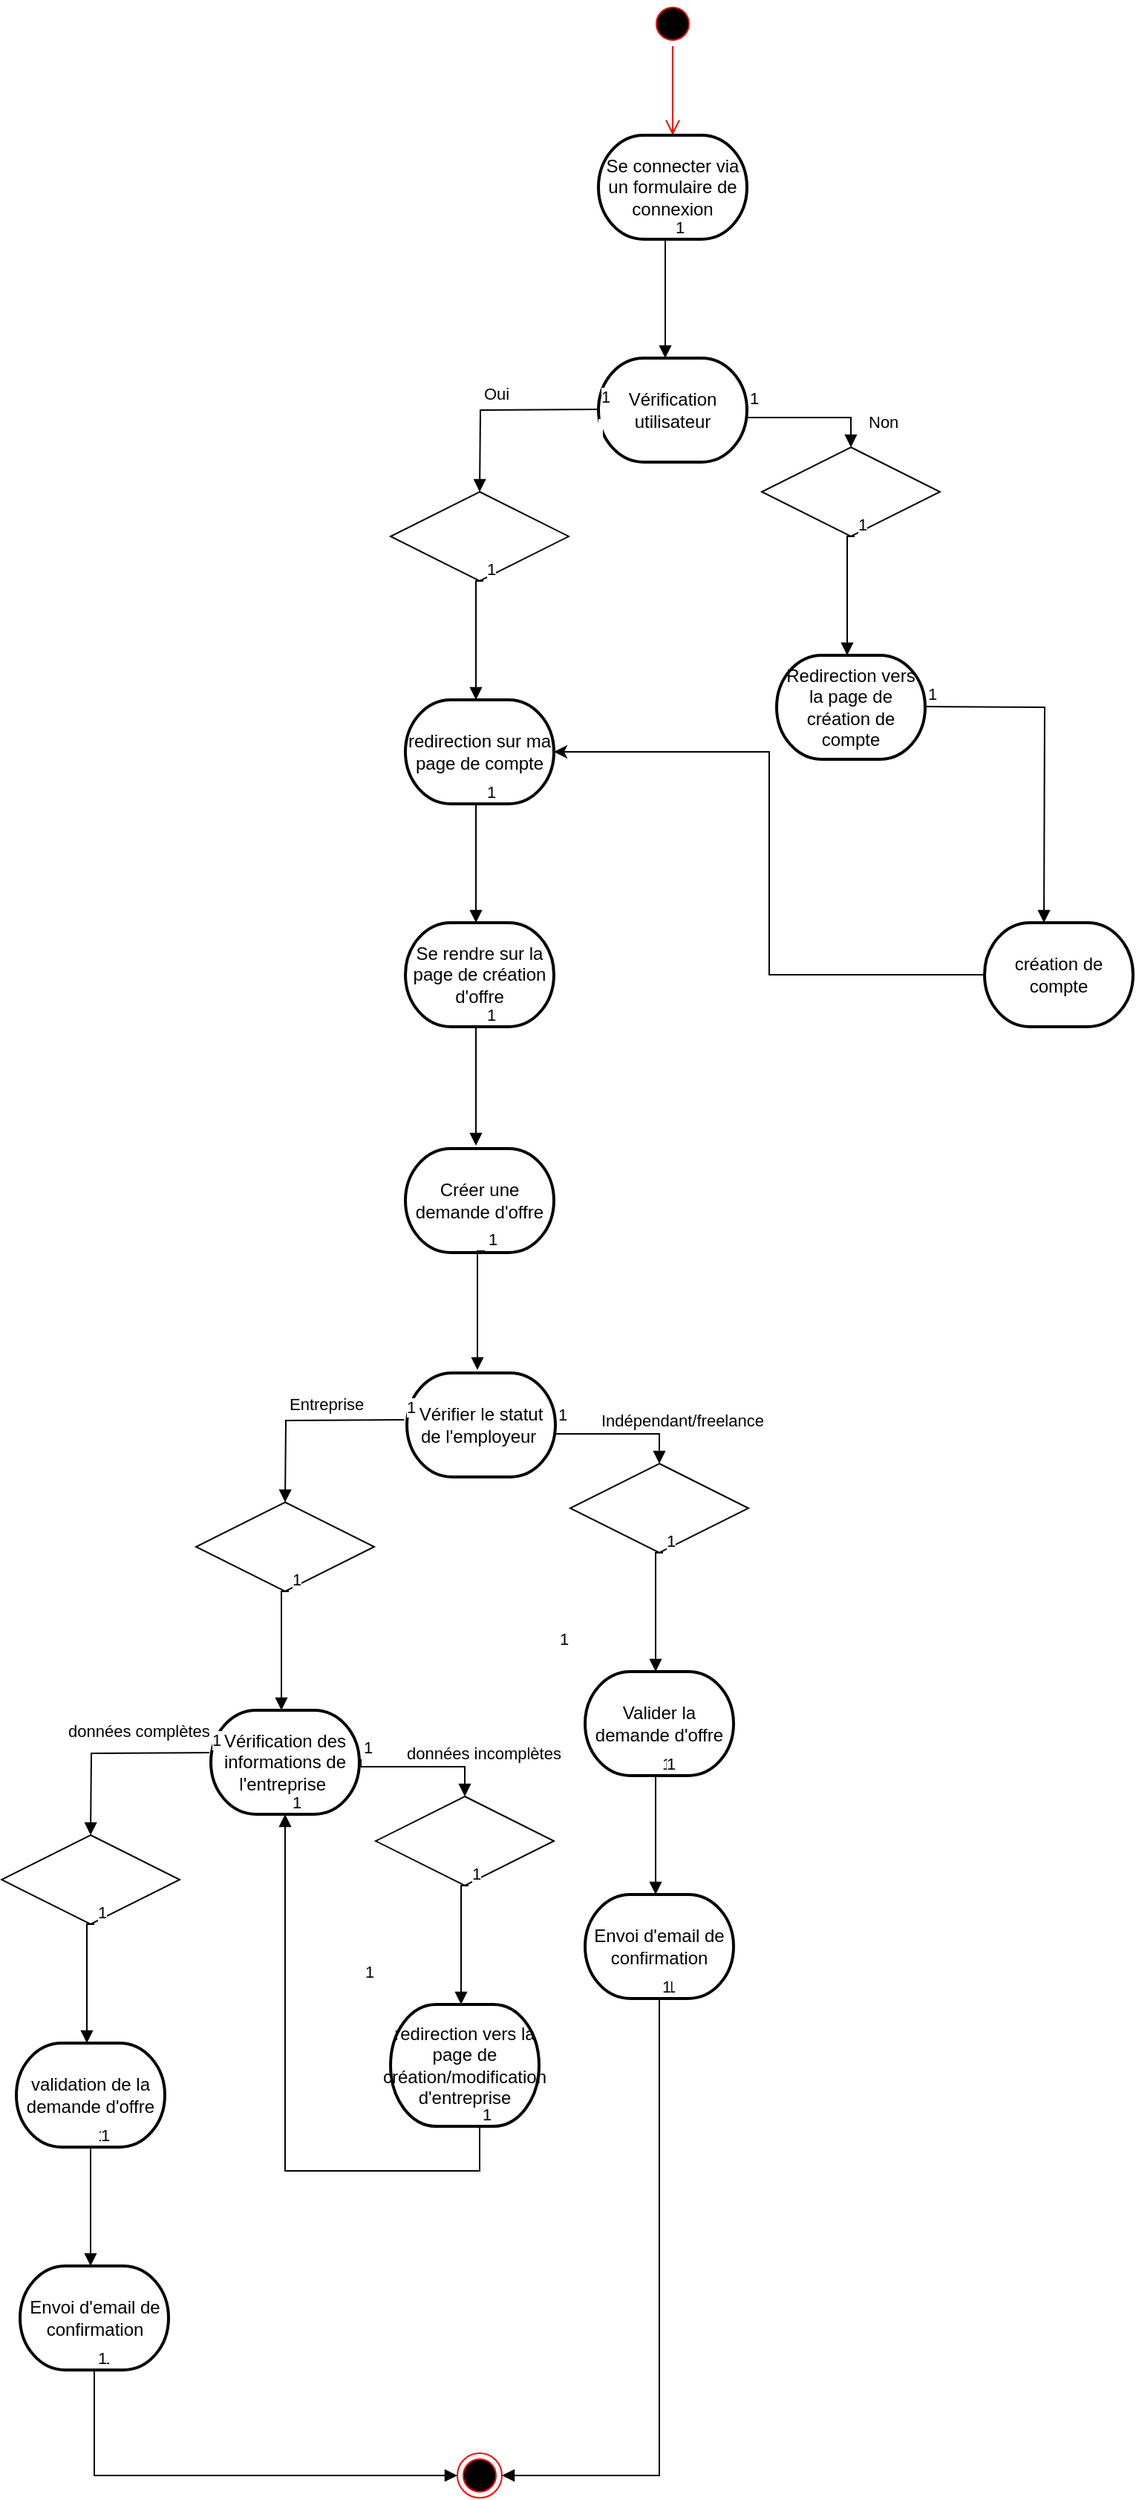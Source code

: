 <mxfile version="17.4.6" type="github">
  <diagram id="8yv8x4xLdOjy9bAiMFpc" name="Page-1">
    <mxGraphModel dx="1490" dy="581" grid="1" gridSize="10" guides="1" tooltips="1" connect="1" arrows="1" fold="1" page="1" pageScale="1" pageWidth="1169" pageHeight="1654" math="0" shadow="0">
      <root>
        <mxCell id="0" />
        <mxCell id="1" parent="0" />
        <mxCell id="VKPEJCzh6WlOgu4LDUzR-1" value="" style="ellipse;html=1;shape=startState;fillColor=#000000;strokeColor=#ff0000;" vertex="1" parent="1">
          <mxGeometry x="485" y="20" width="30" height="30" as="geometry" />
        </mxCell>
        <mxCell id="VKPEJCzh6WlOgu4LDUzR-2" value="" style="edgeStyle=orthogonalEdgeStyle;html=1;verticalAlign=bottom;endArrow=open;endSize=8;strokeColor=#ff0000;rounded=0;entryX=0.5;entryY=0;entryDx=0;entryDy=0;entryPerimeter=0;" edge="1" source="VKPEJCzh6WlOgu4LDUzR-1" parent="1" target="VKPEJCzh6WlOgu4LDUzR-4">
          <mxGeometry relative="1" as="geometry">
            <mxPoint x="485" y="110" as="targetPoint" />
          </mxGeometry>
        </mxCell>
        <mxCell id="VKPEJCzh6WlOgu4LDUzR-4" value="Se connecter via un formulaire de connexion" style="strokeWidth=2;html=1;shape=mxgraph.flowchart.terminator;whiteSpace=wrap;" vertex="1" parent="1">
          <mxGeometry x="450" y="110" width="100" height="70" as="geometry" />
        </mxCell>
        <mxCell id="VKPEJCzh6WlOgu4LDUzR-8" value="Vérification utilisateur" style="strokeWidth=2;html=1;shape=mxgraph.flowchart.terminator;whiteSpace=wrap;" vertex="1" parent="1">
          <mxGeometry x="450" y="260" width="100" height="70" as="geometry" />
        </mxCell>
        <mxCell id="VKPEJCzh6WlOgu4LDUzR-10" value="&amp;nbsp;" style="endArrow=block;endFill=1;html=1;edgeStyle=orthogonalEdgeStyle;align=left;verticalAlign=top;rounded=0;exitX=1;exitY=0.5;exitDx=0;exitDy=0;exitPerimeter=0;" edge="1" parent="1" source="VKPEJCzh6WlOgu4LDUzR-8" target="VKPEJCzh6WlOgu4LDUzR-12">
          <mxGeometry x="-1" y="-87" relative="1" as="geometry">
            <mxPoint x="560" y="285" as="sourcePoint" />
            <mxPoint x="620" y="350" as="targetPoint" />
            <Array as="points">
              <mxPoint x="550" y="300" />
              <mxPoint x="620" y="300" />
            </Array>
            <mxPoint x="-15" y="-1" as="offset" />
          </mxGeometry>
        </mxCell>
        <mxCell id="VKPEJCzh6WlOgu4LDUzR-11" value="1" style="edgeLabel;resizable=0;html=1;align=left;verticalAlign=bottom;" connectable="0" vertex="1" parent="VKPEJCzh6WlOgu4LDUzR-10">
          <mxGeometry x="-1" relative="1" as="geometry" />
        </mxCell>
        <mxCell id="VKPEJCzh6WlOgu4LDUzR-12" value="" style="shape=rhombus;perimeter=rhombusPerimeter;whiteSpace=wrap;html=1;align=center;" vertex="1" parent="1">
          <mxGeometry x="560" y="320" width="120" height="60" as="geometry" />
        </mxCell>
        <mxCell id="VKPEJCzh6WlOgu4LDUzR-14" value="Non" style="endArrow=block;endFill=1;html=1;edgeStyle=orthogonalEdgeStyle;align=left;verticalAlign=top;rounded=0;" edge="1" parent="1">
          <mxGeometry x="1" y="138" relative="1" as="geometry">
            <mxPoint x="500" y="180" as="sourcePoint" />
            <mxPoint x="495" y="260" as="targetPoint" />
            <Array as="points">
              <mxPoint x="495" y="180" />
            </Array>
            <mxPoint x="-3" y="30" as="offset" />
          </mxGeometry>
        </mxCell>
        <mxCell id="VKPEJCzh6WlOgu4LDUzR-15" value="1" style="edgeLabel;resizable=0;html=1;align=left;verticalAlign=bottom;" connectable="0" vertex="1" parent="VKPEJCzh6WlOgu4LDUzR-14">
          <mxGeometry x="-1" relative="1" as="geometry" />
        </mxCell>
        <mxCell id="VKPEJCzh6WlOgu4LDUzR-18" style="edgeStyle=orthogonalEdgeStyle;rounded=0;orthogonalLoop=1;jettySize=auto;html=1;exitX=0.5;exitY=1;exitDx=0;exitDy=0;exitPerimeter=0;" edge="1" parent="1" source="VKPEJCzh6WlOgu4LDUzR-4" target="VKPEJCzh6WlOgu4LDUzR-4">
          <mxGeometry relative="1" as="geometry" />
        </mxCell>
        <mxCell id="VKPEJCzh6WlOgu4LDUzR-19" value="&amp;nbsp;" style="endArrow=block;endFill=1;html=1;edgeStyle=orthogonalEdgeStyle;align=left;verticalAlign=top;rounded=0;" edge="1" parent="1">
          <mxGeometry x="1" y="138" relative="1" as="geometry">
            <mxPoint x="622.5" y="380" as="sourcePoint" />
            <mxPoint x="617.5" y="460" as="targetPoint" />
            <Array as="points">
              <mxPoint x="617.5" y="380" />
            </Array>
            <mxPoint x="-3" y="30" as="offset" />
          </mxGeometry>
        </mxCell>
        <mxCell id="VKPEJCzh6WlOgu4LDUzR-20" value="1" style="edgeLabel;resizable=0;html=1;align=left;verticalAlign=bottom;" connectable="0" vertex="1" parent="VKPEJCzh6WlOgu4LDUzR-19">
          <mxGeometry x="-1" relative="1" as="geometry" />
        </mxCell>
        <mxCell id="VKPEJCzh6WlOgu4LDUzR-21" value="Redirection vers la page de création de compte" style="strokeWidth=2;html=1;shape=mxgraph.flowchart.terminator;whiteSpace=wrap;" vertex="1" parent="1">
          <mxGeometry x="570" y="460" width="100" height="70" as="geometry" />
        </mxCell>
        <mxCell id="VKPEJCzh6WlOgu4LDUzR-24" value="Oui" style="endArrow=block;endFill=1;html=1;edgeStyle=orthogonalEdgeStyle;align=left;verticalAlign=top;rounded=0;" edge="1" parent="1">
          <mxGeometry x="0.181" y="-24" relative="1" as="geometry">
            <mxPoint x="450" y="294.5" as="sourcePoint" />
            <mxPoint x="370" y="350" as="targetPoint" />
            <mxPoint x="24" y="-24" as="offset" />
          </mxGeometry>
        </mxCell>
        <mxCell id="VKPEJCzh6WlOgu4LDUzR-25" value="1" style="edgeLabel;resizable=0;html=1;align=left;verticalAlign=bottom;" connectable="0" vertex="1" parent="VKPEJCzh6WlOgu4LDUzR-24">
          <mxGeometry x="-1" relative="1" as="geometry" />
        </mxCell>
        <mxCell id="VKPEJCzh6WlOgu4LDUzR-26" value="" style="shape=rhombus;perimeter=rhombusPerimeter;whiteSpace=wrap;html=1;align=center;" vertex="1" parent="1">
          <mxGeometry x="310" y="350" width="120" height="60" as="geometry" />
        </mxCell>
        <mxCell id="VKPEJCzh6WlOgu4LDUzR-27" value="&amp;nbsp;" style="endArrow=block;endFill=1;html=1;edgeStyle=orthogonalEdgeStyle;align=left;verticalAlign=top;rounded=0;" edge="1" parent="1">
          <mxGeometry x="1" y="138" relative="1" as="geometry">
            <mxPoint x="372.5" y="410" as="sourcePoint" />
            <mxPoint x="367.5" y="490" as="targetPoint" />
            <Array as="points">
              <mxPoint x="367.5" y="410" />
            </Array>
            <mxPoint x="-3" y="30" as="offset" />
          </mxGeometry>
        </mxCell>
        <mxCell id="VKPEJCzh6WlOgu4LDUzR-28" value="1" style="edgeLabel;resizable=0;html=1;align=left;verticalAlign=bottom;" connectable="0" vertex="1" parent="VKPEJCzh6WlOgu4LDUzR-27">
          <mxGeometry x="-1" relative="1" as="geometry" />
        </mxCell>
        <mxCell id="VKPEJCzh6WlOgu4LDUzR-29" value="redirection sur ma page de compte" style="strokeWidth=2;html=1;shape=mxgraph.flowchart.terminator;whiteSpace=wrap;" vertex="1" parent="1">
          <mxGeometry x="320" y="490" width="100" height="70" as="geometry" />
        </mxCell>
        <mxCell id="VKPEJCzh6WlOgu4LDUzR-30" value="&amp;nbsp;" style="endArrow=block;endFill=1;html=1;edgeStyle=orthogonalEdgeStyle;align=left;verticalAlign=top;rounded=0;" edge="1" parent="1">
          <mxGeometry x="1" y="138" relative="1" as="geometry">
            <mxPoint x="372.5" y="560" as="sourcePoint" />
            <mxPoint x="367.5" y="640" as="targetPoint" />
            <Array as="points">
              <mxPoint x="367.5" y="560" />
            </Array>
            <mxPoint x="-3" y="30" as="offset" />
          </mxGeometry>
        </mxCell>
        <mxCell id="VKPEJCzh6WlOgu4LDUzR-31" value="1" style="edgeLabel;resizable=0;html=1;align=left;verticalAlign=bottom;" connectable="0" vertex="1" parent="VKPEJCzh6WlOgu4LDUzR-30">
          <mxGeometry x="-1" relative="1" as="geometry" />
        </mxCell>
        <mxCell id="VKPEJCzh6WlOgu4LDUzR-32" value="Se rendre sur la page de création d&#39;offre" style="strokeWidth=2;html=1;shape=mxgraph.flowchart.terminator;whiteSpace=wrap;" vertex="1" parent="1">
          <mxGeometry x="320" y="640" width="100" height="70" as="geometry" />
        </mxCell>
        <mxCell id="VKPEJCzh6WlOgu4LDUzR-33" value="&amp;nbsp;" style="endArrow=block;endFill=1;html=1;edgeStyle=orthogonalEdgeStyle;align=left;verticalAlign=top;rounded=0;" edge="1" parent="1">
          <mxGeometry x="1" y="138" relative="1" as="geometry">
            <mxPoint x="372.5" y="710" as="sourcePoint" />
            <mxPoint x="367.5" y="790" as="targetPoint" />
            <Array as="points">
              <mxPoint x="367.5" y="710" />
            </Array>
            <mxPoint x="-3" y="30" as="offset" />
          </mxGeometry>
        </mxCell>
        <mxCell id="VKPEJCzh6WlOgu4LDUzR-34" value="1" style="edgeLabel;resizable=0;html=1;align=left;verticalAlign=bottom;" connectable="0" vertex="1" parent="VKPEJCzh6WlOgu4LDUzR-33">
          <mxGeometry x="-1" relative="1" as="geometry" />
        </mxCell>
        <mxCell id="VKPEJCzh6WlOgu4LDUzR-35" value="Créer une demande d&#39;offre" style="strokeWidth=2;html=1;shape=mxgraph.flowchart.terminator;whiteSpace=wrap;" vertex="1" parent="1">
          <mxGeometry x="320" y="792" width="100" height="70" as="geometry" />
        </mxCell>
        <mxCell id="VKPEJCzh6WlOgu4LDUzR-36" value="Indépendant/freelance" style="endArrow=block;endFill=1;html=1;edgeStyle=orthogonalEdgeStyle;align=left;verticalAlign=top;rounded=0;exitX=1;exitY=0.5;exitDx=0;exitDy=0;exitPerimeter=0;" edge="1" parent="1" target="VKPEJCzh6WlOgu4LDUzR-38">
          <mxGeometry x="-0.284" y="22" relative="1" as="geometry">
            <mxPoint x="421" y="979" as="sourcePoint" />
            <mxPoint x="491" y="1034" as="targetPoint" />
            <Array as="points">
              <mxPoint x="421" y="984" />
              <mxPoint x="491" y="984" />
            </Array>
            <mxPoint as="offset" />
          </mxGeometry>
        </mxCell>
        <mxCell id="VKPEJCzh6WlOgu4LDUzR-37" value="1" style="edgeLabel;resizable=0;html=1;align=left;verticalAlign=bottom;" connectable="0" vertex="1" parent="VKPEJCzh6WlOgu4LDUzR-36">
          <mxGeometry x="-1" relative="1" as="geometry" />
        </mxCell>
        <mxCell id="VKPEJCzh6WlOgu4LDUzR-38" value="" style="shape=rhombus;perimeter=rhombusPerimeter;whiteSpace=wrap;html=1;align=center;" vertex="1" parent="1">
          <mxGeometry x="431" y="1004" width="120" height="60" as="geometry" />
        </mxCell>
        <mxCell id="VKPEJCzh6WlOgu4LDUzR-39" value="&amp;nbsp;" style="endArrow=block;endFill=1;html=1;edgeStyle=orthogonalEdgeStyle;align=left;verticalAlign=top;rounded=0;" edge="1" parent="1">
          <mxGeometry x="1" y="138" relative="1" as="geometry">
            <mxPoint x="493.5" y="1064" as="sourcePoint" />
            <mxPoint x="488.5" y="1144" as="targetPoint" />
            <Array as="points">
              <mxPoint x="488.5" y="1064" />
            </Array>
            <mxPoint x="-3" y="30" as="offset" />
          </mxGeometry>
        </mxCell>
        <mxCell id="VKPEJCzh6WlOgu4LDUzR-40" value="1" style="edgeLabel;resizable=0;html=1;align=left;verticalAlign=bottom;" connectable="0" vertex="1" parent="VKPEJCzh6WlOgu4LDUzR-39">
          <mxGeometry x="-1" relative="1" as="geometry" />
        </mxCell>
        <mxCell id="VKPEJCzh6WlOgu4LDUzR-41" value="Valider la demande d&#39;offre" style="strokeWidth=2;html=1;shape=mxgraph.flowchart.terminator;whiteSpace=wrap;" vertex="1" parent="1">
          <mxGeometry x="441" y="1144" width="100" height="70" as="geometry" />
        </mxCell>
        <mxCell id="VKPEJCzh6WlOgu4LDUzR-42" value="&amp;nbsp;" style="endArrow=block;endFill=1;html=1;edgeStyle=orthogonalEdgeStyle;align=left;verticalAlign=top;rounded=0;" edge="1" parent="1">
          <mxGeometry x="1" y="138" relative="1" as="geometry">
            <mxPoint x="373.5" y="861" as="sourcePoint" />
            <mxPoint x="368.5" y="941" as="targetPoint" />
            <Array as="points">
              <mxPoint x="368.5" y="861" />
            </Array>
            <mxPoint x="-3" y="30" as="offset" />
          </mxGeometry>
        </mxCell>
        <mxCell id="VKPEJCzh6WlOgu4LDUzR-43" value="1" style="edgeLabel;resizable=0;html=1;align=left;verticalAlign=bottom;" connectable="0" vertex="1" parent="VKPEJCzh6WlOgu4LDUzR-42">
          <mxGeometry x="-1" relative="1" as="geometry" />
        </mxCell>
        <mxCell id="VKPEJCzh6WlOgu4LDUzR-44" value="Vérifier le statut de l&#39;employeur&amp;nbsp;" style="strokeWidth=2;html=1;shape=mxgraph.flowchart.terminator;whiteSpace=wrap;" vertex="1" parent="1">
          <mxGeometry x="321" y="943" width="100" height="70" as="geometry" />
        </mxCell>
        <mxCell id="VKPEJCzh6WlOgu4LDUzR-45" value="1" style="edgeLabel;resizable=0;html=1;align=left;verticalAlign=bottom;" connectable="0" vertex="1" parent="1">
          <mxGeometry x="422" y="1130" as="geometry" />
        </mxCell>
        <mxCell id="VKPEJCzh6WlOgu4LDUzR-46" value="Entreprise" style="endArrow=block;endFill=1;html=1;edgeStyle=orthogonalEdgeStyle;align=left;verticalAlign=top;rounded=0;" edge="1" parent="1">
          <mxGeometry x="0.181" y="-24" relative="1" as="geometry">
            <mxPoint x="319" y="974.5" as="sourcePoint" />
            <mxPoint x="239" y="1030" as="targetPoint" />
            <mxPoint x="24" y="-24" as="offset" />
          </mxGeometry>
        </mxCell>
        <mxCell id="VKPEJCzh6WlOgu4LDUzR-47" value="1" style="edgeLabel;resizable=0;html=1;align=left;verticalAlign=bottom;" connectable="0" vertex="1" parent="VKPEJCzh6WlOgu4LDUzR-46">
          <mxGeometry x="-1" relative="1" as="geometry" />
        </mxCell>
        <mxCell id="VKPEJCzh6WlOgu4LDUzR-48" value="" style="shape=rhombus;perimeter=rhombusPerimeter;whiteSpace=wrap;html=1;align=center;" vertex="1" parent="1">
          <mxGeometry x="179" y="1030" width="120" height="60" as="geometry" />
        </mxCell>
        <mxCell id="VKPEJCzh6WlOgu4LDUzR-49" value="&amp;nbsp;" style="endArrow=block;endFill=1;html=1;edgeStyle=orthogonalEdgeStyle;align=left;verticalAlign=top;rounded=0;" edge="1" parent="1">
          <mxGeometry x="1" y="138" relative="1" as="geometry">
            <mxPoint x="241.5" y="1090" as="sourcePoint" />
            <mxPoint x="236.5" y="1170" as="targetPoint" />
            <Array as="points">
              <mxPoint x="236.5" y="1090" />
            </Array>
            <mxPoint x="-3" y="30" as="offset" />
          </mxGeometry>
        </mxCell>
        <mxCell id="VKPEJCzh6WlOgu4LDUzR-50" value="1" style="edgeLabel;resizable=0;html=1;align=left;verticalAlign=bottom;" connectable="0" vertex="1" parent="VKPEJCzh6WlOgu4LDUzR-49">
          <mxGeometry x="-1" relative="1" as="geometry" />
        </mxCell>
        <mxCell id="VKPEJCzh6WlOgu4LDUzR-51" value="Vérification des informations de l&#39;entreprise&amp;nbsp;" style="strokeWidth=2;html=1;shape=mxgraph.flowchart.terminator;whiteSpace=wrap;" vertex="1" parent="1">
          <mxGeometry x="189" y="1170" width="100" height="70" as="geometry" />
        </mxCell>
        <mxCell id="VKPEJCzh6WlOgu4LDUzR-52" value="1" style="edgeLabel;resizable=0;html=1;align=left;verticalAlign=bottom;" connectable="0" vertex="1" parent="1">
          <mxGeometry x="241.5" y="1240" as="geometry" />
        </mxCell>
        <mxCell id="VKPEJCzh6WlOgu4LDUzR-53" value="données incomplètes" style="endArrow=block;endFill=1;html=1;edgeStyle=orthogonalEdgeStyle;align=left;verticalAlign=top;rounded=0;exitX=1;exitY=0.5;exitDx=0;exitDy=0;exitPerimeter=0;" edge="1" parent="1" target="VKPEJCzh6WlOgu4LDUzR-55">
          <mxGeometry x="-0.284" y="22" relative="1" as="geometry">
            <mxPoint x="290" y="1203" as="sourcePoint" />
            <mxPoint x="360" y="1258" as="targetPoint" />
            <Array as="points">
              <mxPoint x="290" y="1208" />
              <mxPoint x="360" y="1208" />
            </Array>
            <mxPoint as="offset" />
          </mxGeometry>
        </mxCell>
        <mxCell id="VKPEJCzh6WlOgu4LDUzR-54" value="1" style="edgeLabel;resizable=0;html=1;align=left;verticalAlign=bottom;" connectable="0" vertex="1" parent="VKPEJCzh6WlOgu4LDUzR-53">
          <mxGeometry x="-1" relative="1" as="geometry" />
        </mxCell>
        <mxCell id="VKPEJCzh6WlOgu4LDUzR-55" value="" style="shape=rhombus;perimeter=rhombusPerimeter;whiteSpace=wrap;html=1;align=center;" vertex="1" parent="1">
          <mxGeometry x="300" y="1228" width="120" height="60" as="geometry" />
        </mxCell>
        <mxCell id="VKPEJCzh6WlOgu4LDUzR-56" value="&amp;nbsp;" style="endArrow=block;endFill=1;html=1;edgeStyle=orthogonalEdgeStyle;align=left;verticalAlign=top;rounded=0;" edge="1" parent="1">
          <mxGeometry x="1" y="138" relative="1" as="geometry">
            <mxPoint x="362.5" y="1288" as="sourcePoint" />
            <mxPoint x="357.5" y="1368" as="targetPoint" />
            <Array as="points">
              <mxPoint x="357.5" y="1288" />
            </Array>
            <mxPoint x="-3" y="30" as="offset" />
          </mxGeometry>
        </mxCell>
        <mxCell id="VKPEJCzh6WlOgu4LDUzR-57" value="1" style="edgeLabel;resizable=0;html=1;align=left;verticalAlign=bottom;" connectable="0" vertex="1" parent="VKPEJCzh6WlOgu4LDUzR-56">
          <mxGeometry x="-1" relative="1" as="geometry" />
        </mxCell>
        <mxCell id="VKPEJCzh6WlOgu4LDUzR-58" value="redirection vers la page de création/modification d&#39;entreprise" style="strokeWidth=2;html=1;shape=mxgraph.flowchart.terminator;whiteSpace=wrap;" vertex="1" parent="1">
          <mxGeometry x="310" y="1368" width="100" height="82" as="geometry" />
        </mxCell>
        <mxCell id="VKPEJCzh6WlOgu4LDUzR-59" value="1" style="edgeLabel;resizable=0;html=1;align=left;verticalAlign=bottom;" connectable="0" vertex="1" parent="1">
          <mxGeometry x="291" y="1354" as="geometry" />
        </mxCell>
        <mxCell id="VKPEJCzh6WlOgu4LDUzR-60" value="données complètes" style="endArrow=block;endFill=1;html=1;edgeStyle=orthogonalEdgeStyle;align=left;verticalAlign=top;rounded=0;" edge="1" parent="1">
          <mxGeometry x="0.181" y="-34" relative="1" as="geometry">
            <mxPoint x="188" y="1198.5" as="sourcePoint" />
            <mxPoint x="108" y="1254" as="targetPoint" />
            <mxPoint x="16" y="-28" as="offset" />
          </mxGeometry>
        </mxCell>
        <mxCell id="VKPEJCzh6WlOgu4LDUzR-61" value="1" style="edgeLabel;resizable=0;html=1;align=left;verticalAlign=bottom;" connectable="0" vertex="1" parent="VKPEJCzh6WlOgu4LDUzR-60">
          <mxGeometry x="-1" relative="1" as="geometry" />
        </mxCell>
        <mxCell id="VKPEJCzh6WlOgu4LDUzR-62" value="" style="shape=rhombus;perimeter=rhombusPerimeter;whiteSpace=wrap;html=1;align=center;" vertex="1" parent="1">
          <mxGeometry x="48" y="1254" width="120" height="60" as="geometry" />
        </mxCell>
        <mxCell id="VKPEJCzh6WlOgu4LDUzR-63" value="&amp;nbsp;" style="endArrow=block;endFill=1;html=1;edgeStyle=orthogonalEdgeStyle;align=left;verticalAlign=top;rounded=0;" edge="1" parent="1">
          <mxGeometry x="1" y="138" relative="1" as="geometry">
            <mxPoint x="110.5" y="1314" as="sourcePoint" />
            <mxPoint x="105.5" y="1394" as="targetPoint" />
            <Array as="points">
              <mxPoint x="105.5" y="1314" />
            </Array>
            <mxPoint x="-3" y="30" as="offset" />
          </mxGeometry>
        </mxCell>
        <mxCell id="VKPEJCzh6WlOgu4LDUzR-64" value="1" style="edgeLabel;resizable=0;html=1;align=left;verticalAlign=bottom;" connectable="0" vertex="1" parent="VKPEJCzh6WlOgu4LDUzR-63">
          <mxGeometry x="-1" relative="1" as="geometry" />
        </mxCell>
        <mxCell id="VKPEJCzh6WlOgu4LDUzR-65" value="validation de la demande d&#39;offre" style="strokeWidth=2;html=1;shape=mxgraph.flowchart.terminator;whiteSpace=wrap;" vertex="1" parent="1">
          <mxGeometry x="58" y="1394" width="100" height="70" as="geometry" />
        </mxCell>
        <mxCell id="VKPEJCzh6WlOgu4LDUzR-66" value="1" style="edgeLabel;resizable=0;html=1;align=left;verticalAlign=bottom;" connectable="0" vertex="1" parent="1">
          <mxGeometry x="110.5" y="1464" as="geometry" />
        </mxCell>
        <mxCell id="VKPEJCzh6WlOgu4LDUzR-67" value="&amp;nbsp;" style="endArrow=block;endFill=1;html=1;edgeStyle=orthogonalEdgeStyle;align=left;verticalAlign=top;rounded=0;" edge="1" parent="1">
          <mxGeometry x="1" y="138" relative="1" as="geometry">
            <mxPoint x="113" y="1464" as="sourcePoint" />
            <mxPoint x="108" y="1544" as="targetPoint" />
            <Array as="points">
              <mxPoint x="108" y="1464" />
            </Array>
            <mxPoint x="-3" y="30" as="offset" />
          </mxGeometry>
        </mxCell>
        <mxCell id="VKPEJCzh6WlOgu4LDUzR-68" value="1" style="edgeLabel;resizable=0;html=1;align=left;verticalAlign=bottom;" connectable="0" vertex="1" parent="VKPEJCzh6WlOgu4LDUzR-67">
          <mxGeometry x="-1" relative="1" as="geometry" />
        </mxCell>
        <mxCell id="VKPEJCzh6WlOgu4LDUzR-69" value="Envoi d&#39;email de confirmation" style="strokeWidth=2;html=1;shape=mxgraph.flowchart.terminator;whiteSpace=wrap;" vertex="1" parent="1">
          <mxGeometry x="60.5" y="1544" width="100" height="70" as="geometry" />
        </mxCell>
        <mxCell id="VKPEJCzh6WlOgu4LDUzR-70" value="1" style="edgeLabel;resizable=0;html=1;align=left;verticalAlign=bottom;" connectable="0" vertex="1" parent="1">
          <mxGeometry x="113" y="1614" as="geometry" />
        </mxCell>
        <mxCell id="VKPEJCzh6WlOgu4LDUzR-71" value="" style="ellipse;html=1;shape=endState;fillColor=#000000;strokeColor=#ff0000;" vertex="1" parent="1">
          <mxGeometry x="355" y="1670" width="30" height="30" as="geometry" />
        </mxCell>
        <mxCell id="VKPEJCzh6WlOgu4LDUzR-72" value="&amp;nbsp;" style="endArrow=block;endFill=1;html=1;edgeStyle=orthogonalEdgeStyle;align=left;verticalAlign=top;rounded=0;exitX=0.5;exitY=1;exitDx=0;exitDy=0;exitPerimeter=0;entryX=0;entryY=0.5;entryDx=0;entryDy=0;" edge="1" parent="1" source="VKPEJCzh6WlOgu4LDUzR-69" target="VKPEJCzh6WlOgu4LDUzR-71">
          <mxGeometry x="0.017" y="71" relative="1" as="geometry">
            <mxPoint x="280" y="1460" as="sourcePoint" />
            <mxPoint x="440" y="1460" as="targetPoint" />
            <mxPoint x="1" as="offset" />
          </mxGeometry>
        </mxCell>
        <mxCell id="VKPEJCzh6WlOgu4LDUzR-73" value="1" style="edgeLabel;resizable=0;html=1;align=left;verticalAlign=bottom;" connectable="0" vertex="1" parent="VKPEJCzh6WlOgu4LDUzR-72">
          <mxGeometry x="-1" relative="1" as="geometry" />
        </mxCell>
        <mxCell id="VKPEJCzh6WlOgu4LDUzR-74" value="" style="endArrow=block;endFill=1;html=1;edgeStyle=orthogonalEdgeStyle;align=left;verticalAlign=top;rounded=0;entryX=0.5;entryY=1;entryDx=0;entryDy=0;entryPerimeter=0;" edge="1" parent="1" target="VKPEJCzh6WlOgu4LDUzR-51">
          <mxGeometry x="-0.652" y="70" relative="1" as="geometry">
            <mxPoint x="370" y="1450" as="sourcePoint" />
            <mxPoint x="440" y="1460" as="targetPoint" />
            <Array as="points">
              <mxPoint x="370" y="1480" />
              <mxPoint x="239" y="1480" />
            </Array>
            <mxPoint as="offset" />
          </mxGeometry>
        </mxCell>
        <mxCell id="VKPEJCzh6WlOgu4LDUzR-75" value="1" style="edgeLabel;resizable=0;html=1;align=left;verticalAlign=bottom;" connectable="0" vertex="1" parent="VKPEJCzh6WlOgu4LDUzR-74">
          <mxGeometry x="-1" relative="1" as="geometry" />
        </mxCell>
        <mxCell id="VKPEJCzh6WlOgu4LDUzR-76" value="1" style="edgeLabel;resizable=0;html=1;align=left;verticalAlign=bottom;" connectable="0" vertex="1" parent="1">
          <mxGeometry x="491" y="1214" as="geometry" />
        </mxCell>
        <mxCell id="VKPEJCzh6WlOgu4LDUzR-77" value="&amp;nbsp;" style="endArrow=block;endFill=1;html=1;edgeStyle=orthogonalEdgeStyle;align=left;verticalAlign=top;rounded=0;" edge="1" parent="1">
          <mxGeometry x="1" y="138" relative="1" as="geometry">
            <mxPoint x="493.5" y="1214" as="sourcePoint" />
            <mxPoint x="488.5" y="1294" as="targetPoint" />
            <Array as="points">
              <mxPoint x="488.5" y="1214" />
            </Array>
            <mxPoint x="-3" y="30" as="offset" />
          </mxGeometry>
        </mxCell>
        <mxCell id="VKPEJCzh6WlOgu4LDUzR-78" value="1" style="edgeLabel;resizable=0;html=1;align=left;verticalAlign=bottom;" connectable="0" vertex="1" parent="VKPEJCzh6WlOgu4LDUzR-77">
          <mxGeometry x="-1" relative="1" as="geometry" />
        </mxCell>
        <mxCell id="VKPEJCzh6WlOgu4LDUzR-79" value="Envoi d&#39;email de confirmation" style="strokeWidth=2;html=1;shape=mxgraph.flowchart.terminator;whiteSpace=wrap;" vertex="1" parent="1">
          <mxGeometry x="441" y="1294" width="100" height="70" as="geometry" />
        </mxCell>
        <mxCell id="VKPEJCzh6WlOgu4LDUzR-80" value="1" style="edgeLabel;resizable=0;html=1;align=left;verticalAlign=bottom;" connectable="0" vertex="1" parent="1">
          <mxGeometry x="493.5" y="1364" as="geometry" />
        </mxCell>
        <mxCell id="VKPEJCzh6WlOgu4LDUzR-81" value="1" style="edgeLabel;resizable=0;html=1;align=left;verticalAlign=bottom;" connectable="0" vertex="1" parent="1">
          <mxGeometry x="491" y="1364" as="geometry" />
        </mxCell>
        <mxCell id="VKPEJCzh6WlOgu4LDUzR-82" value="" style="endArrow=block;endFill=1;html=1;edgeStyle=orthogonalEdgeStyle;align=left;verticalAlign=top;rounded=0;exitX=0.5;exitY=1;exitDx=0;exitDy=0;exitPerimeter=0;entryX=1;entryY=0.5;entryDx=0;entryDy=0;" edge="1" parent="1" source="VKPEJCzh6WlOgu4LDUzR-79" target="VKPEJCzh6WlOgu4LDUzR-71">
          <mxGeometry x="-0.784" y="79" relative="1" as="geometry">
            <mxPoint x="280" y="1440" as="sourcePoint" />
            <mxPoint x="440" y="1440" as="targetPoint" />
            <mxPoint as="offset" />
          </mxGeometry>
        </mxCell>
        <mxCell id="VKPEJCzh6WlOgu4LDUzR-83" value="1" style="edgeLabel;resizable=0;html=1;align=left;verticalAlign=bottom;" connectable="0" vertex="1" parent="VKPEJCzh6WlOgu4LDUzR-82">
          <mxGeometry x="-1" relative="1" as="geometry" />
        </mxCell>
        <mxCell id="VKPEJCzh6WlOgu4LDUzR-85" value="" style="endArrow=block;endFill=1;html=1;edgeStyle=orthogonalEdgeStyle;align=left;verticalAlign=top;rounded=0;" edge="1" parent="1">
          <mxGeometry x="-0.625" y="-55" relative="1" as="geometry">
            <mxPoint x="670" y="494.5" as="sourcePoint" />
            <mxPoint x="750" y="640" as="targetPoint" />
            <mxPoint y="1" as="offset" />
          </mxGeometry>
        </mxCell>
        <mxCell id="VKPEJCzh6WlOgu4LDUzR-86" value="1" style="edgeLabel;resizable=0;html=1;align=left;verticalAlign=bottom;" connectable="0" vertex="1" parent="VKPEJCzh6WlOgu4LDUzR-85">
          <mxGeometry x="-1" relative="1" as="geometry" />
        </mxCell>
        <mxCell id="VKPEJCzh6WlOgu4LDUzR-88" style="edgeStyle=orthogonalEdgeStyle;rounded=0;orthogonalLoop=1;jettySize=auto;html=1;entryX=1;entryY=0.5;entryDx=0;entryDy=0;entryPerimeter=0;" edge="1" parent="1" source="VKPEJCzh6WlOgu4LDUzR-87" target="VKPEJCzh6WlOgu4LDUzR-29">
          <mxGeometry relative="1" as="geometry" />
        </mxCell>
        <mxCell id="VKPEJCzh6WlOgu4LDUzR-87" value="création de compte" style="strokeWidth=2;html=1;shape=mxgraph.flowchart.terminator;whiteSpace=wrap;" vertex="1" parent="1">
          <mxGeometry x="710" y="640" width="100" height="70" as="geometry" />
        </mxCell>
      </root>
    </mxGraphModel>
  </diagram>
</mxfile>

